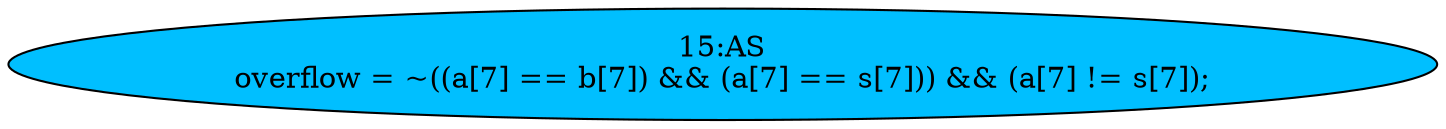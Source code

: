 strict digraph "" {
	node [label="\N"];
	"15:AS"	[ast="<pyverilog.vparser.ast.Assign object at 0x7f2764bdc490>",
		def_var="['overflow']",
		fillcolor=deepskyblue,
		label="15:AS
overflow = ~((a[7] == b[7]) && (a[7] == s[7])) && (a[7] != s[7]);",
		statements="[]",
		style=filled,
		typ=Assign,
		use_var="['a', 'b', 'a', 's', 'a', 's']"];
}

